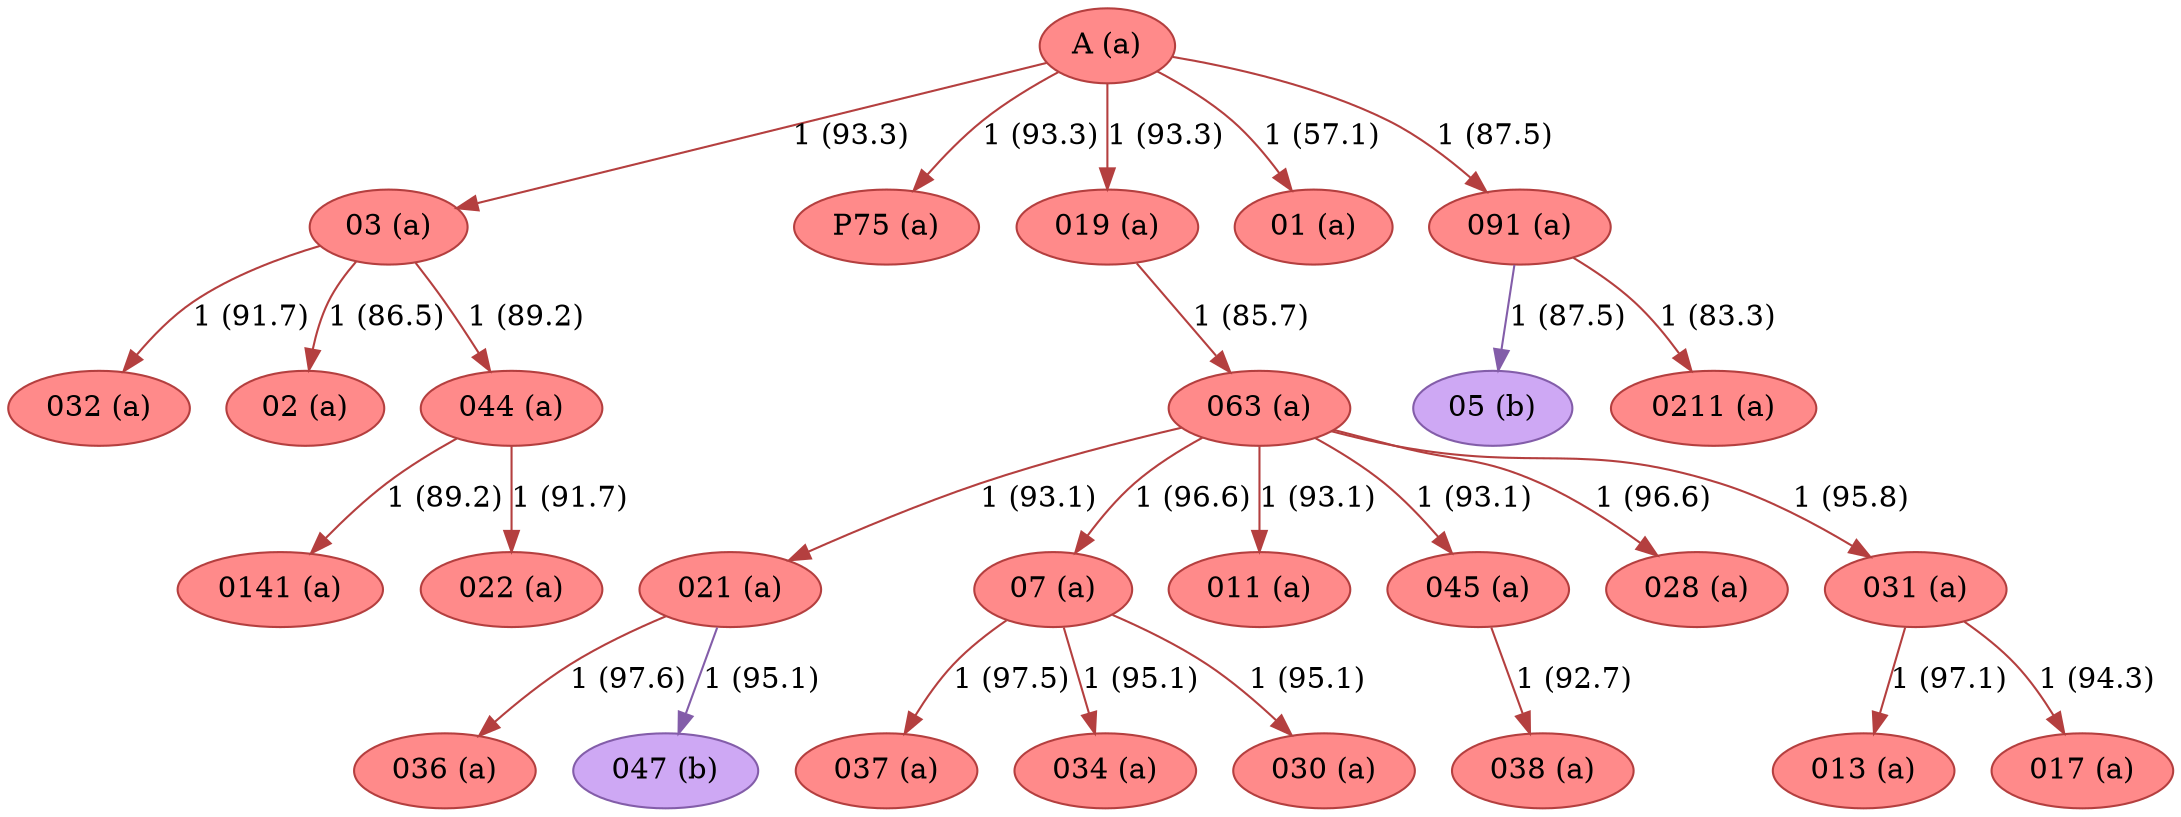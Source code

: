 strict digraph G {
"013 (a)" [fillcolor="#FF8A8A", color="#b43f3f", style=filled];
"05 (b)" [fillcolor="#CEA8F4", color="#835da9", style=filled];
"017 (a)" [fillcolor="#FF8A8A", color="#b43f3f", style=filled];
"032 (a)" [fillcolor="#FF8A8A", color="#b43f3f", style=filled];
"021 (a)" [fillcolor="#FF8A8A", color="#b43f3f", style=filled];
"037 (a)" [fillcolor="#FF8A8A", color="#b43f3f", style=filled];
"02 (a)" [fillcolor="#FF8A8A", color="#b43f3f", style=filled];
"036 (a)" [fillcolor="#FF8A8A", color="#b43f3f", style=filled];
"07 (a)" [fillcolor="#FF8A8A", color="#b43f3f", style=filled];
"03 (a)" [fillcolor="#FF8A8A", color="#b43f3f", style=filled];
"P75 (a)" [fillcolor="#FF8A8A", color="#b43f3f", style=filled];
"038 (a)" [fillcolor="#FF8A8A", color="#b43f3f", style=filled];
"A (a)" [fillcolor="#FF8A8A", color="#b43f3f", style=filled];
"019 (a)" [fillcolor="#FF8A8A", color="#b43f3f", style=filled];
"0141 (a)" [fillcolor="#FF8A8A", color="#b43f3f", style=filled];
"0211 (a)" [fillcolor="#FF8A8A", color="#b43f3f", style=filled];
"034 (a)" [fillcolor="#FF8A8A", color="#b43f3f", style=filled];
"01 (a)" [fillcolor="#FF8A8A", color="#b43f3f", style=filled];
"011 (a)" [fillcolor="#FF8A8A", color="#b43f3f", style=filled];
"045 (a)" [fillcolor="#FF8A8A", color="#b43f3f", style=filled];
"030 (a)" [fillcolor="#FF8A8A", color="#b43f3f", style=filled];
"028 (a)" [fillcolor="#FF8A8A", color="#b43f3f", style=filled];
"091 (a)" [fillcolor="#FF8A8A", color="#b43f3f", style=filled];
"022 (a)" [fillcolor="#FF8A8A", color="#b43f3f", style=filled];
"047 (b)" [fillcolor="#CEA8F4", color="#835da9", style=filled];
"044 (a)" [fillcolor="#FF8A8A", color="#b43f3f", style=filled];
"063 (a)" [fillcolor="#FF8A8A", color="#b43f3f", style=filled];
"031 (a)" [fillcolor="#FF8A8A", color="#b43f3f", style=filled];
"021 (a)" -> "036 (a)"  [color="#b43f3f", label="1 (97.6)"];
"021 (a)" -> "047 (b)"  [color="#835da9", label="1 (95.1)"];
"07 (a)" -> "030 (a)"  [color="#b43f3f", label="1 (95.1)"];
"07 (a)" -> "034 (a)"  [color="#b43f3f", label="1 (95.1)"];
"07 (a)" -> "037 (a)"  [color="#b43f3f", label="1 (97.5)"];
"03 (a)" -> "044 (a)"  [color="#b43f3f", label="1 (89.2)"];
"03 (a)" -> "032 (a)"  [color="#b43f3f", label="1 (91.7)"];
"03 (a)" -> "02 (a)"  [color="#b43f3f", label="1 (86.5)"];
"A (a)" -> "03 (a)"  [color="#b43f3f", label="1 (93.3)"];
"A (a)" -> "01 (a)"  [color="#b43f3f", label="1 (57.1)"];
"A (a)" -> "P75 (a)"  [color="#b43f3f", label="1 (93.3)"];
"A (a)" -> "019 (a)"  [color="#b43f3f", label="1 (93.3)"];
"A (a)" -> "091 (a)"  [color="#b43f3f", label="1 (87.5)"];
"019 (a)" -> "063 (a)"  [color="#b43f3f", label="1 (85.7)"];
"045 (a)" -> "038 (a)"  [color="#b43f3f", label="1 (92.7)"];
"091 (a)" -> "05 (b)"  [color="#835da9", label="1 (87.5)"];
"091 (a)" -> "0211 (a)"  [color="#b43f3f", label="1 (83.3)"];
"044 (a)" -> "022 (a)"  [color="#b43f3f", label="1 (91.7)"];
"044 (a)" -> "0141 (a)"  [color="#b43f3f", label="1 (89.2)"];
"063 (a)" -> "045 (a)"  [color="#b43f3f", label="1 (93.1)"];
"063 (a)" -> "028 (a)"  [color="#b43f3f", label="1 (96.6)"];
"063 (a)" -> "011 (a)"  [color="#b43f3f", label="1 (93.1)"];
"063 (a)" -> "07 (a)"  [color="#b43f3f", label="1 (96.6)"];
"063 (a)" -> "021 (a)"  [color="#b43f3f", label="1 (93.1)"];
"063 (a)" -> "031 (a)"  [color="#b43f3f", label="1 (95.8)"];
"031 (a)" -> "013 (a)"  [color="#b43f3f", label="1 (97.1)"];
"031 (a)" -> "017 (a)"  [color="#b43f3f", label="1 (94.3)"];
}
